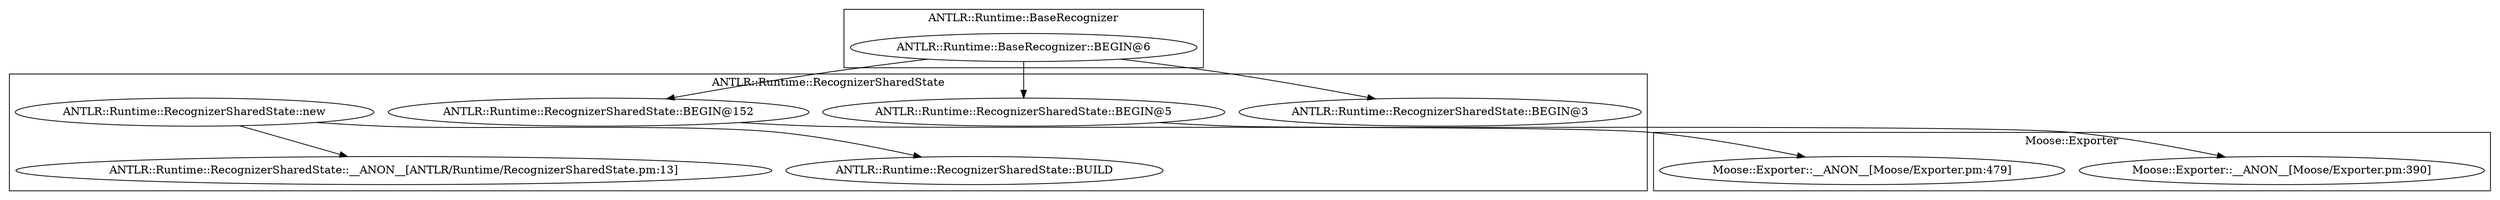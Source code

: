 digraph {
graph [overlap=false]
subgraph cluster_ANTLR_Runtime_RecognizerSharedState {
	label="ANTLR::Runtime::RecognizerSharedState";
	"ANTLR::Runtime::RecognizerSharedState::__ANON__[ANTLR/Runtime/RecognizerSharedState.pm:13]";
	"ANTLR::Runtime::RecognizerSharedState::BEGIN@5";
	"ANTLR::Runtime::RecognizerSharedState::new";
	"ANTLR::Runtime::RecognizerSharedState::BUILD";
	"ANTLR::Runtime::RecognizerSharedState::BEGIN@152";
	"ANTLR::Runtime::RecognizerSharedState::BEGIN@3";
}
subgraph cluster_Moose_Exporter {
	label="Moose::Exporter";
	"Moose::Exporter::__ANON__[Moose/Exporter.pm:479]";
	"Moose::Exporter::__ANON__[Moose/Exporter.pm:390]";
}
subgraph cluster_ANTLR_Runtime_BaseRecognizer {
	label="ANTLR::Runtime::BaseRecognizer";
	"ANTLR::Runtime::BaseRecognizer::BEGIN@6";
}
"ANTLR::Runtime::RecognizerSharedState::BEGIN@152" -> "Moose::Exporter::__ANON__[Moose/Exporter.pm:479]";
"ANTLR::Runtime::RecognizerSharedState::new" -> "ANTLR::Runtime::RecognizerSharedState::BUILD";
"ANTLR::Runtime::BaseRecognizer::BEGIN@6" -> "ANTLR::Runtime::RecognizerSharedState::BEGIN@3";
"ANTLR::Runtime::BaseRecognizer::BEGIN@6" -> "ANTLR::Runtime::RecognizerSharedState::BEGIN@5";
"ANTLR::Runtime::RecognizerSharedState::new" -> "ANTLR::Runtime::RecognizerSharedState::__ANON__[ANTLR/Runtime/RecognizerSharedState.pm:13]";
"ANTLR::Runtime::BaseRecognizer::BEGIN@6" -> "ANTLR::Runtime::RecognizerSharedState::BEGIN@152";
"ANTLR::Runtime::RecognizerSharedState::BEGIN@5" -> "Moose::Exporter::__ANON__[Moose/Exporter.pm:390]";
}
